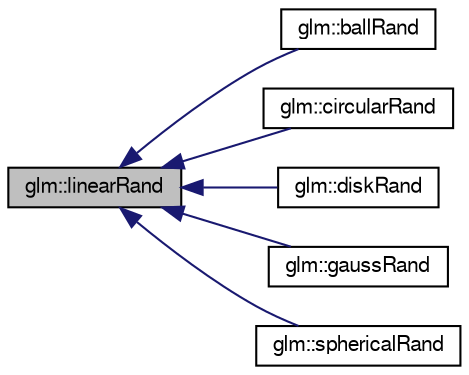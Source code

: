 digraph G
{
  bgcolor="transparent";
  edge [fontname="FreeSans",fontsize=10,labelfontname="FreeSans",labelfontsize=10];
  node [fontname="FreeSans",fontsize=10,shape=record];
  rankdir=LR;
  Node1 [label="glm::linearRand",height=0.2,width=0.4,color="black", fillcolor="grey75", style="filled" fontcolor="black"];
  Node1 -> Node2 [dir=back,color="midnightblue",fontsize=10,style="solid"];
  Node2 [label="glm::ballRand",height=0.2,width=0.4,color="black",URL="$group__gtc__random.html#g8543dd05af529c33cb10deb832aab03a"];
  Node1 -> Node3 [dir=back,color="midnightblue",fontsize=10,style="solid"];
  Node3 [label="glm::circularRand",height=0.2,width=0.4,color="black",URL="$group__gtc__random.html#gb633996dfedab1a7f45bb5cfa1b14443"];
  Node1 -> Node4 [dir=back,color="midnightblue",fontsize=10,style="solid"];
  Node4 [label="glm::diskRand",height=0.2,width=0.4,color="black",URL="$group__gtc__random.html#gea707507f941467133dfdd4f3de9eeed"];
  Node1 -> Node5 [dir=back,color="midnightblue",fontsize=10,style="solid"];
  Node5 [label="glm::gaussRand",height=0.2,width=0.4,color="black",URL="$group__gtc__random.html#gc045638daf634b0221ef4baaaf643cb2"];
  Node1 -> Node6 [dir=back,color="midnightblue",fontsize=10,style="solid"];
  Node6 [label="glm::sphericalRand",height=0.2,width=0.4,color="black",URL="$group__gtc__random.html#g02f5a6b98ae4e494eef340bcdd38ed35"];
}
